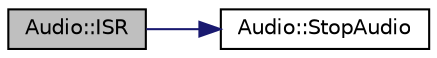 digraph "Audio::ISR"
{
 // LATEX_PDF_SIZE
  edge [fontname="Helvetica",fontsize="10",labelfontname="Helvetica",labelfontsize="10"];
  node [fontname="Helvetica",fontsize="10",shape=record];
  rankdir="LR";
  Node1 [label="Audio::ISR",height=0.2,width=0.4,color="black", fillcolor="grey75", style="filled", fontcolor="black",tooltip="Interrupt service routine that will get triggered when the timer hits TOP."];
  Node1 -> Node2 [color="midnightblue",fontsize="10",style="solid",fontname="Helvetica"];
  Node2 [label="Audio::StopAudio",height=0.2,width=0.4,color="black", fillcolor="white", style="filled",URL="$namespaceAudio.html#a4c2ae27d68f9715556a6c9a5d679a598",tooltip="Stops the currently running audio."];
}
